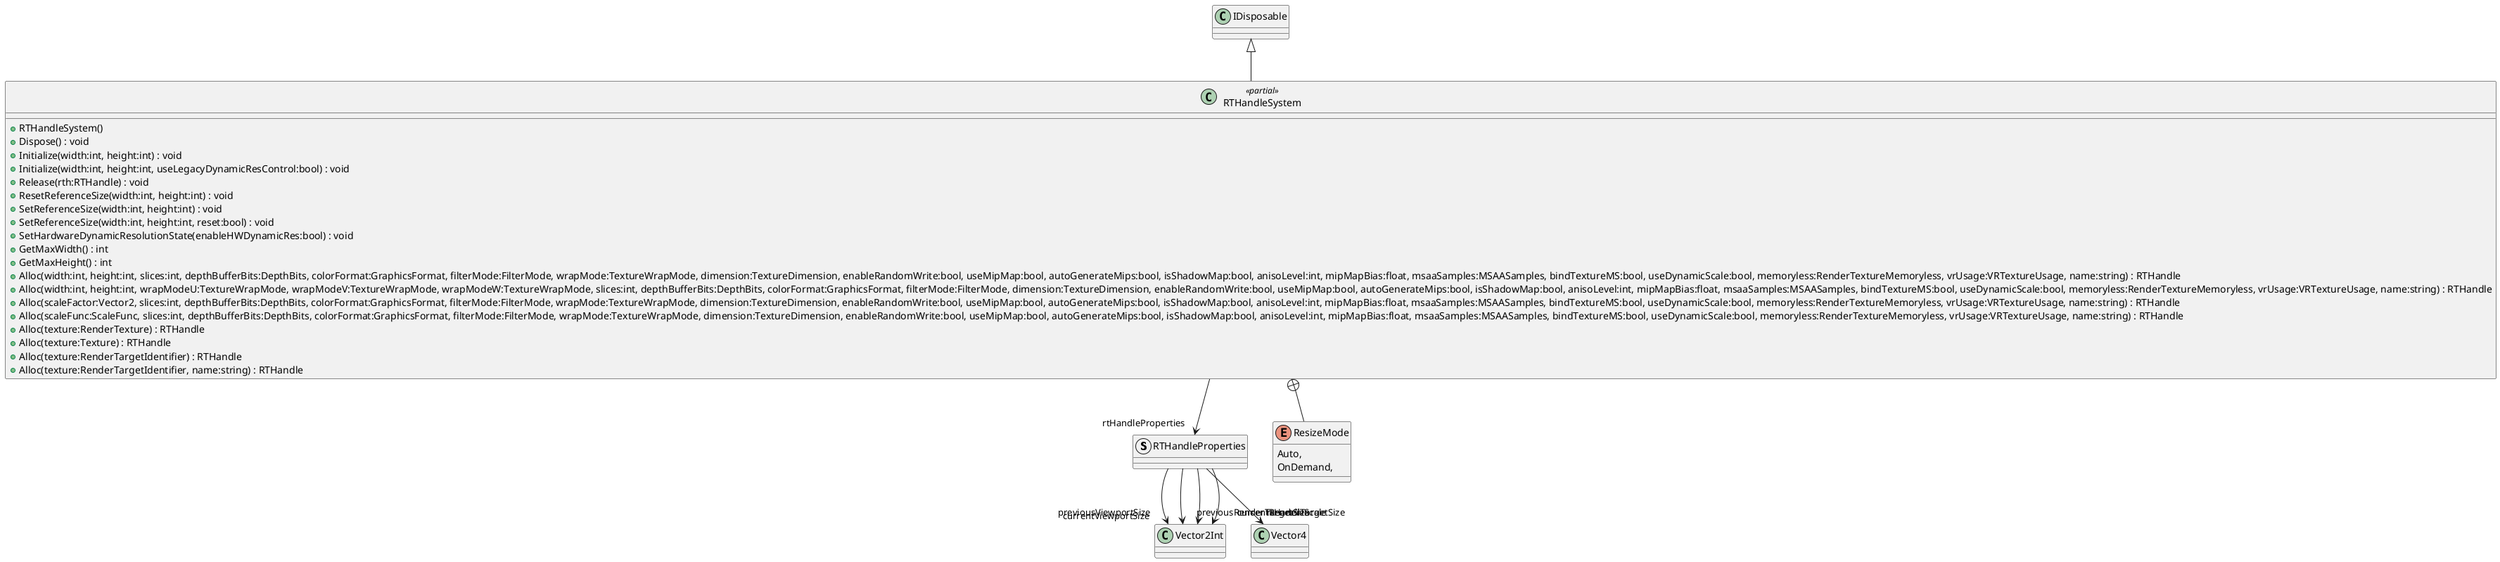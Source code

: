 @startuml
struct RTHandleProperties {
}
class RTHandleSystem <<partial>> {
    + RTHandleSystem()
    + Dispose() : void
    + Initialize(width:int, height:int) : void
    + Initialize(width:int, height:int, useLegacyDynamicResControl:bool) : void
    + Release(rth:RTHandle) : void
    + ResetReferenceSize(width:int, height:int) : void
    + SetReferenceSize(width:int, height:int) : void
    + SetReferenceSize(width:int, height:int, reset:bool) : void
    + SetHardwareDynamicResolutionState(enableHWDynamicRes:bool) : void
    + GetMaxWidth() : int
    + GetMaxHeight() : int
    + Alloc(width:int, height:int, slices:int, depthBufferBits:DepthBits, colorFormat:GraphicsFormat, filterMode:FilterMode, wrapMode:TextureWrapMode, dimension:TextureDimension, enableRandomWrite:bool, useMipMap:bool, autoGenerateMips:bool, isShadowMap:bool, anisoLevel:int, mipMapBias:float, msaaSamples:MSAASamples, bindTextureMS:bool, useDynamicScale:bool, memoryless:RenderTextureMemoryless, vrUsage:VRTextureUsage, name:string) : RTHandle
    + Alloc(width:int, height:int, wrapModeU:TextureWrapMode, wrapModeV:TextureWrapMode, wrapModeW:TextureWrapMode, slices:int, depthBufferBits:DepthBits, colorFormat:GraphicsFormat, filterMode:FilterMode, dimension:TextureDimension, enableRandomWrite:bool, useMipMap:bool, autoGenerateMips:bool, isShadowMap:bool, anisoLevel:int, mipMapBias:float, msaaSamples:MSAASamples, bindTextureMS:bool, useDynamicScale:bool, memoryless:RenderTextureMemoryless, vrUsage:VRTextureUsage, name:string) : RTHandle
    + Alloc(scaleFactor:Vector2, slices:int, depthBufferBits:DepthBits, colorFormat:GraphicsFormat, filterMode:FilterMode, wrapMode:TextureWrapMode, dimension:TextureDimension, enableRandomWrite:bool, useMipMap:bool, autoGenerateMips:bool, isShadowMap:bool, anisoLevel:int, mipMapBias:float, msaaSamples:MSAASamples, bindTextureMS:bool, useDynamicScale:bool, memoryless:RenderTextureMemoryless, vrUsage:VRTextureUsage, name:string) : RTHandle
    + Alloc(scaleFunc:ScaleFunc, slices:int, depthBufferBits:DepthBits, colorFormat:GraphicsFormat, filterMode:FilterMode, wrapMode:TextureWrapMode, dimension:TextureDimension, enableRandomWrite:bool, useMipMap:bool, autoGenerateMips:bool, isShadowMap:bool, anisoLevel:int, mipMapBias:float, msaaSamples:MSAASamples, bindTextureMS:bool, useDynamicScale:bool, memoryless:RenderTextureMemoryless, vrUsage:VRTextureUsage, name:string) : RTHandle
    + Alloc(texture:RenderTexture) : RTHandle
    + Alloc(texture:Texture) : RTHandle
    + Alloc(texture:RenderTargetIdentifier) : RTHandle
    + Alloc(texture:RenderTargetIdentifier, name:string) : RTHandle
}
enum ResizeMode {
    Auto,
    OnDemand,
}
RTHandleProperties --> "previousViewportSize" Vector2Int
RTHandleProperties --> "previousRenderTargetSize" Vector2Int
RTHandleProperties --> "currentViewportSize" Vector2Int
RTHandleProperties --> "currentRenderTargetSize" Vector2Int
RTHandleProperties --> "rtHandleScale" Vector4
IDisposable <|-- RTHandleSystem
RTHandleSystem --> "rtHandleProperties" RTHandleProperties
RTHandleSystem +-- ResizeMode
@enduml
